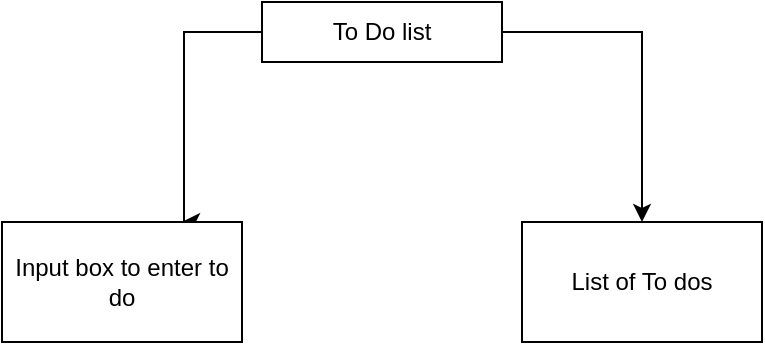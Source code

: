 <mxfile version="24.7.8">
  <diagram name="Page-1" id="8vlGIrG0D_WRrNT5hLJQ">
    <mxGraphModel dx="1050" dy="522" grid="1" gridSize="10" guides="1" tooltips="1" connect="1" arrows="1" fold="1" page="1" pageScale="1" pageWidth="827" pageHeight="1169" math="0" shadow="0">
      <root>
        <mxCell id="0" />
        <mxCell id="1" parent="0" />
        <mxCell id="oks9ZSK0RfjMvqiJ2ybq-7" style="edgeStyle=orthogonalEdgeStyle;rounded=0;orthogonalLoop=1;jettySize=auto;html=1;" edge="1" parent="1" source="oks9ZSK0RfjMvqiJ2ybq-1">
          <mxGeometry relative="1" as="geometry">
            <mxPoint x="280" y="190" as="targetPoint" />
            <Array as="points">
              <mxPoint x="281" y="95" />
            </Array>
          </mxGeometry>
        </mxCell>
        <mxCell id="oks9ZSK0RfjMvqiJ2ybq-8" style="edgeStyle=orthogonalEdgeStyle;rounded=0;orthogonalLoop=1;jettySize=auto;html=1;entryX=0.5;entryY=0;entryDx=0;entryDy=0;" edge="1" parent="1" source="oks9ZSK0RfjMvqiJ2ybq-1" target="oks9ZSK0RfjMvqiJ2ybq-3">
          <mxGeometry relative="1" as="geometry" />
        </mxCell>
        <mxCell id="oks9ZSK0RfjMvqiJ2ybq-1" value="To Do list" style="rounded=0;whiteSpace=wrap;html=1;" vertex="1" parent="1">
          <mxGeometry x="320" y="80" width="120" height="30" as="geometry" />
        </mxCell>
        <mxCell id="oks9ZSK0RfjMvqiJ2ybq-2" value="Input box to enter to do" style="rounded=0;whiteSpace=wrap;html=1;" vertex="1" parent="1">
          <mxGeometry x="190" y="190" width="120" height="60" as="geometry" />
        </mxCell>
        <mxCell id="oks9ZSK0RfjMvqiJ2ybq-3" value="List of To dos" style="rounded=0;whiteSpace=wrap;html=1;" vertex="1" parent="1">
          <mxGeometry x="450" y="190" width="120" height="60" as="geometry" />
        </mxCell>
      </root>
    </mxGraphModel>
  </diagram>
</mxfile>
